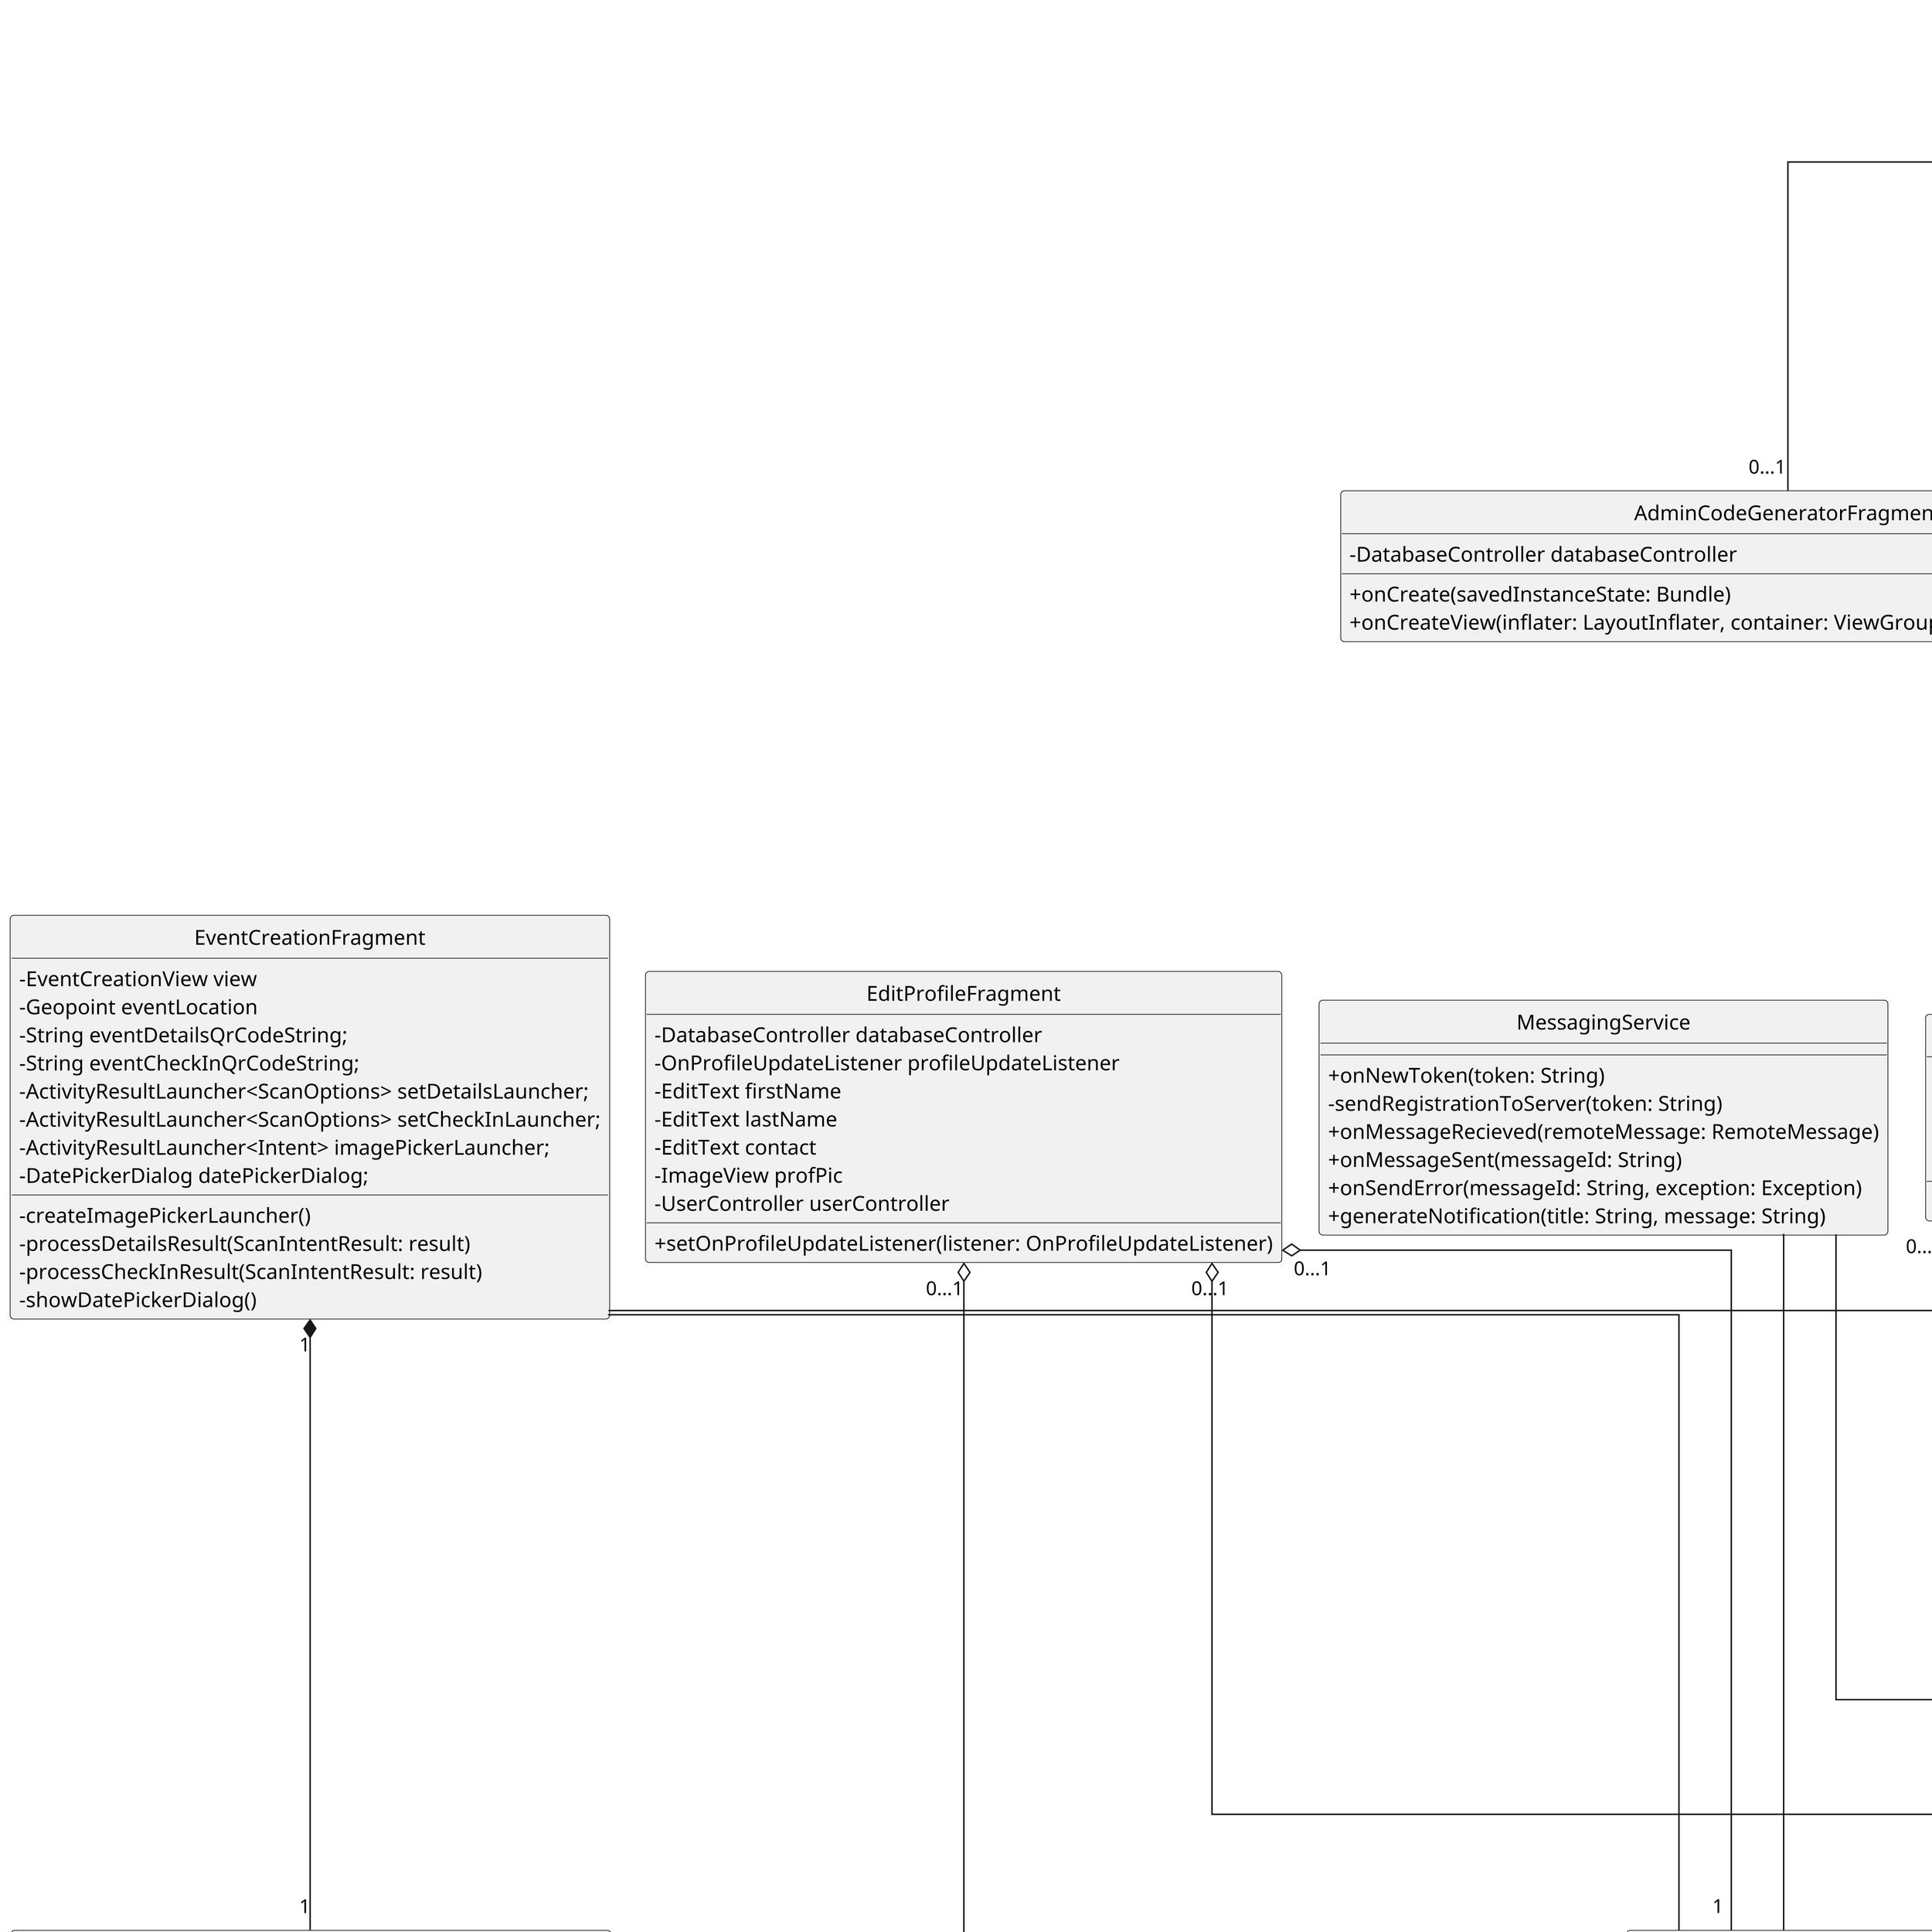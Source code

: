 @startuml
'https://plantuml.com/class-diagram

note as N1 
    Getter and setter methods as well as inherited methods are not shown for brevity.
end note

class AttendeeListActivity {
    -eventTitle: TextView
    -checkedInCountText: TextView
    -signedUpCountText: TextView
    -checkedInListView: ListView
    -signedUpListView: ListView
    -switchToMapButton: Button
    -signedUpUserAdapter: UserArrayAdapter
    -checkedInUserAdapter: UserArrayAdapter
    -dbController: DatabaseController
    -event: Event
    -signedUpUsers: ArrayList<User>
    -checkedInUsers: ArrayList<User>
}
AttendeeListActivity "0...1" o-- "0..*" User
AttendeeListActivity -- UserArrayAdapter

'Done
class CaptureAct {
    -String SCAN_RESULT
}

'Done
class CheckInConfirmationDialog {
    -View rootView
    -ImageView imageView
    +showEvent(event: Event)
}

'Done
class CheckInFragment {
    -DatabaseController databaseController
    -CheckInConfirmationDialog checkInConfirmationDialog
    -Event event
    -ActivityResultLauncher<ScanOptions> scanLauncher
    -processResult(ScanIntentResult: result)
    -showCheckInConfirmation()
}
CheckInFragment "1" *-- "0...1" CheckInConfirmationDialog
CheckInFragment "1" o-- "1" DatabaseController
CheckInFragment "1" o-- "1" Event
CheckInFragment "1" *-- "0...1" CaptureAct
CheckInFragment -- CheckInView

'Done
class CheckInView {
    -ScanButtonListener listener
    +setListener(listener: ScanButtonListener)
    +getRootView(): View
    +onButtonClick()
}

'Done
class DatabaseController {
    -FirebaseFirestore db
    -FirebaseStorage storage
    +putUserToFirestore(user: User)
    +updateWithUserFromFirestore(id: String, userController: UserController)
    +getUserFromFirestore(id: String, callback: UserCallback)
    +uploadProfilePicture(picture: Uri, user: User)
    +updateWithProfPictureFromWeb(user: User)
    +getUserProfilePicture(userID: String, callback: ImageUriCallback)
    +putEventPosterToFirestore(String: eventID, Uri imageUri)
    +putEventCheckInQRCodeToFirestore(String: eventID, Uri imageUri)
    +putEventDesscriptionQRCodeToFirestore(String: eventID, Uri imageUri)
    +getEventPoster(String eventID, callback: EventImageUriCallbacks)
    +getEventPoster(String eventID, imageView: ImageView, callback: EventImageUriCallbacks)
    +getEventCheckInQRCode(String eventID, callback: EventImageUriCallbacks)
    +getEventDescriptionQRCode(String eventID, callback: EventImageUriCallbacks)
    +pushEventToFirestore(event: Event)
    +getEventFromFirestore(eventID: String, callback: GetEventCallback)
    +getAllEventsFromFirestore(callback: GetAllEventsCallback)
    +deleteUserInfo(user: User)
    +deleteEventInfo(event: Event)
    +deleteEventInfo(eventID: String)
    +deleteUser(user: User)
    +deleteEvent(event: Event)
    +getSignedUpUsersFromFirestore(event: Event, callback: GetSignedUpUsersCallback)
    +removeUserFromEvent(userID: String, eventID String)
    +getCheckedInUsersFromFirestore(event: Event, callback: GetCheckedInuUsersCallback)
    +getEventImages(eventID: String, callbacks: EventImageUriCallback)
    +findEventByQrResult(qrResult: String, callback: getEventCallback)
    +getAllEventsFromFirestore(callback: GetAllEventsCallback)
    +getAllUsersFromFirestore(callback: GetAllUsersCallback)
    +getAllImagesFromFirestore(callback: GetAllImagesCallback)
    +getAllImagesInFolder(folderName: String, callback: ImageUriCallback)
    +addCheckInLocationToFirestore(event: Event, Location: location)
    +getCheckInLocationsFromFirestore(event: Event, callback: GetCheckInLocationCallback)
    +addSignedUpUser(event: Event, user: User)
    +addEventToUser(user: User, event: Event)
    +deleteAttendingEvent(user: String, eventID: String)
    +deleteHostingEvent(uuid: String, creatorUUID: String)
    +getEventCreatorUUID(event: Event, callback: GetEventCreatorUUIDCallback)
    +pushAdminCode(adminCode: String)
    +updateAdmin(adminCode: String, user: User, context: Context)
    +putNotificationToFirestore(title: String, message: String, topic: String, id: String)
    +addFCMTokenToUser(userID: String, token: String)
    +getCheckedInUserCountFromFirestore(event: Event, GetCheckedInUserCountCallback: callback)
}

'Done
class EditProfileFragment {
    -DatabaseController databaseController
    -OnProfileUpdateListener profileUpdateListener
    -EditText firstName
    -EditText lastName
    -EditText contact
    -ImageView profPic
    -UserController userController
    +setOnProfileUpdateListener(listener: OnProfileUpdateListener)
}
EditProfileFragment "0...1" o-- "1" DatabaseController
EditProfileFragment "0...1" o-- "1" UserController
EditProfileFragment "0...1" o-- "1" User

'Done
class Event {
    -String uuid
    -String name
    -int capacity
    -Collection<String> signedUpUsers
    -Collection<String> checkedInUsers
    -Uri posterUri
    -Uri checkInQrCodeUri
    -Uri descriptionQRCodeUri
    -Object location
    -Date date
    -String creatorUUID
    -String description
    -HashMap<String, Integer> checkedInEventCount
    +isCapped(): boolean
    +isFull(): boolean
    +addCheckedInUser(uuid: String)
    +addSignedUpUser(uuid: String)
    +addCheckedInCount(uuid: String, count: Integer)
    +increaseCheckedInCount(uuid: String)
    +getCheckedInCount(uuid: String): Integer
    +isUserCheckedIn(uuid: String): boolean
    +isUserSignedUp(uuid: String): boolean
}

'Done
class EventArrayAdapter {
    -ArrayList<Event> events
    -Context context
}
EventArrayAdapter "0...1" o-- "0...*" Event

'Done
class EventController {
  -Event event
  +checkInUser(uuid: String)
  +signUpUser(uuid: String)
}
EventController "0...*" o-- "1" Event

'Done
class EventCreationFragment {
    -EventCreationView view
    -Geopoint eventLocation
    -String eventDetailsQrCodeString;
    -String eventCheckInQrCodeString;
    -ActivityResultLauncher<ScanOptions> setDetailsLauncher;
    -ActivityResultLauncher<ScanOptions> setCheckInLauncher;
    -ActivityResultLauncher<Intent> imagePickerLauncher;
    -DatePickerDialog datePickerDialog;
    -createImagePickerLauncher()
    -processDetailsResult(ScanIntentResult: result)
    -processCheckInResult(ScanIntentResult: result)
    -showDatePickerDialog()
}
EventCreationFragment -- DatabaseController
EventCreationFragment -- UserController
EventCreationFragment "1" *-- "1" EventCreationView

class EventCreationView {
    -EditText eventEditText
    -EditText eventDescription
    -Button imageButton
    -Button confirmButton
    -ImageView captureImage
    -View rootView
    -Uri posterUri
    +setImageButtonListener(listener: ImageButtonListener)
    +setConfirmButtonListener(listener: ConfirmButtonListener)
    +getEventName(): String
    +getEventDescription(): String
}

class EventDetailsFragment {
    -TextView eventDescription
    -TextView announcement
    -ImageView eventPoster
    -Button backButton
    +newInstance(Event event)
}
EventDetailsFragment -- QRCodeFragment

'Done
class HomeFragment {
    -DatabaseController dbController
    -ArrayList<Event> events
    -ListView eventsList
    -EventArrayAdapter eventsArrayAdapter
    -EventDetailsFragment frag
    +newInstance(param1: String, param2: String)
}
HomeFragment "0...1" *-- "1" EventArrayAdapter
HomeFragment "0...1" o-- "1" DatabaseController
HomeFragment "0...1" o-- "1" EventDetailsFragment

'Done
class MainActivity {
    -FrameLayout frameLayout
    -TabLayout tabLayout
    -UserController userController
    -DatabaseController databaseController
    #onCreate(savedInstanceState: Bundle)
}
MainActivity "0...1" o-- "1" DatabaseController
MainActivity "0...1" o-- "1" UserController

class Organizer {
    -String id
    -String phoneNumber
    -String name
    -List<Event> eventsOrganized
    -boolean geolocationEnabled
    +createEvent(eventDetails: Event)
    +uploadEventPoster(event: Event, poster: String)
    +generateQRCode(eventName: String): Bitmap
    +generateUniqueQRCode(eventName: String): Bitmap
    +enableGeolocationVerification()
    +disableGeolocationVerification()
}
Organizer "0...1" o-- "0...*" Event

'Done
class ProfileFragment {
    -TextView firstName
    -TextView lastName
    -TextView contact
    -ImageView profPic
    -UserController userController
    -DatabaseController databaseController
    -TabLayout tabLayout
    -FrameLayout frameLayout
    +newInstance(param1: String, param2: String)
}
ProfileFragment "0...1" o-- "1" DatabaseController
ProfileFragment "0...1" o-- "1" UserController

class QRCodeFragment {
    -String ARG_QR_CODE_BITMAP
    -ImageView qrCodeImageView
}

'Done
class User {
    -String profilePicPath
    -String id
    -String firstName
    -String lastName
    -String contact
    -ArrayList<String> attendingEvents
    -ArrayList<String> hostingEvents
    -Uri picture
    -String imgUrl
    -Boolean admin
    -Boolean profileSet
}

class UserArrayAdapter {
    -List<User> users
    -Context context
}

'Done
class UserController {
    -User user
    -String defaultUUID
    -String prefName
    +String getUserID(context: Context)
    +saveUUID(context: Context, id: String)
    +selectImage(activity: Activity)
    +selectImage(fragment: Fragment)
    +editProfile(firstName: String, lastName: String,
    contact: String, pictureUri: Uri)
    +checkIn(event: Event)
    +signUp(event: Event)
}
UserController "0...1" o-- "1" User
EventController -- UserController

'Done
class MessagingService{
    +onNewToken(token: String)
    -sendRegistrationToServer(token: String)
    +onMessageRecieved(remoteMessage: RemoteMessage)
    +onMessageSent(messageId: String)
    +onSendError(messageId: String, exception: Exception)
    +generateNotification(title: String, message: String)
}
MessagingService -- UserController
MessagingService -- DatabaseController


class AdminActivty{
    -FrameLayout frameLayout
    -TabLayout tabLayout
    -DatabaseController databaseController
    -UserController userController
    #onCreate(savedInstanceState: Bundle)
    }
AdminActivty "0..1" o-- "1" DatabaseController
AdminActivty "1" *-- "0...1" AdminEventListFragment
AdminActivty "1" *-- "0...1" AdminUserListFragment
AdminActivty "1" *-- "0...1" AdminImageListFragment
AdminActivty "1" *-- "0...1" AdminCodeGeneratorFragment
AdminActivty --> MainActivity

class AdminCodeGeneratorFragment{
    -DatabaseController databaseController
    +onCreate(savedInstanceState: Bundle)
    +onCreateView(inflater: LayoutInflater, container: ViewGroup. savedInstanceState: Bundle)
}

class AdminEventArrayAdapter{
    -DatabaseController databaseController
    -ArrayList<Event> events
    -Context: context
    -int layoutID
    -ImageView eventPoster
    +AdminEventArrayAdapter(context: Context, layoutID: int, events: ArrayList<Event>)
    +getView(postion: int, convertView: View, part: ViewGroup)
}
AdminEventArrayAdapter "0..1" o-- "1" DatabaseController
AdminEventArrayAdapter "0..1" o-- "0..*" Event

class AdminEventListFragment{
    -DatabaseController databaseController
    -ArrayList<Event> events
    -ListView eventList
    -AdminEventArrayAdapter eventsArrayAdapter
    -TextView title
    +AdminEventListFragment()
    +onCreate(savedInstanceState: Bundle)
    +onCreateView(inflater: LayoutInflater, container: ViewGroup. savedInstanceState: Bundle)
}
AdminEventListFragment "0..1" o-- "1" DatabaseController
AdminEventListFragment "0..1" -- "1" AdminEventArrayAdapter


class AdminImageListFragment{
    -DatabaseController databaseController
    -ArrayList<Uri> images
    -GridView imageGrid
    -ImageGridAdapter imageGridAdpter;
    +onCreate(savedInstanceState: Bundle)
    +onCreateView(inflater: LayoutInflater, container: ViewGroup. savedInstanceState: Bundle)
}
AdminImageListFragment "0..1" o-- "1" DatabaseController
AdminImageListFragment "0..1" -- "1" ImageGridAdapter


class AdminUserListFragment{
    -DatabaseController databaseController
    -ArrayList<User> users
    -UserArrayAdapter userArrayAdapter;
    +onCreate(savedInstanceState: Bundle)
    +onCreateView(inflater: LayoutInflater, container: ViewGroup. savedInstanceState: Bundle)
}

AdminImageListFragment "0..1" o-- "1" DatabaseController
AdminImageListFragment "0..1" -- "1" UserArrayAdapter

class ImageGridAdapter{
    -Context: context
    -List<Uri> imageUri
    -DatabaseController databaseController
    -int layoutID
    +ImageAdapter(context: Context, layoutID: int, imageUri: List<Uri)
    +getView(postion: int, convertView: View, part: ViewGroup)
}

ImageGridAdapter "0..1" o-- "1" DatabaseController

class MyEventsFragment {
    -userController: UserController
    -dbController: DatabaseController
    -myEventsArrayList: ArrayList<Event>
    -myEventsArrayAdapter: EventArrayAdapter
    -myEventsView: MyEventsView
    -frag: EventDetailsFragment
    -checkedInUsers: Collection<String>
    -signedUpEvents: ArrayList<String>
    -purgeOldEventsFromArrayLists(newEventsArrayList:ArrayList<Event>)
    +onItemClick(event: Event, position: int)
}
MyEventsFragment "0...1" *-- "1" MyEventsView
MyEventsFragment "0...1" *-- "1" DatabaseController
MyEventsFragment "0...1" *-- "1" UserController
MyEventsFragment "0...1" *-- "1" EventDetailsFragment
MyEventsFragment "0...1" *-- "0...1" Event


class MyEventsView{
    -myEventsListView: RecyclerView
    -rootView: View
    +setMyEventsListArrayAdapter(adapter: EventArrayAdapter)
    +getRootView(): View
}



skinparam nodesep 25
skinparam ranksep 100
skinparam dpi 300
skinparam monochrome true
skinparam linetype ortho
skinparam classAttributeIconSize 0
skinparam style strictuml
hide circle
@enduml

